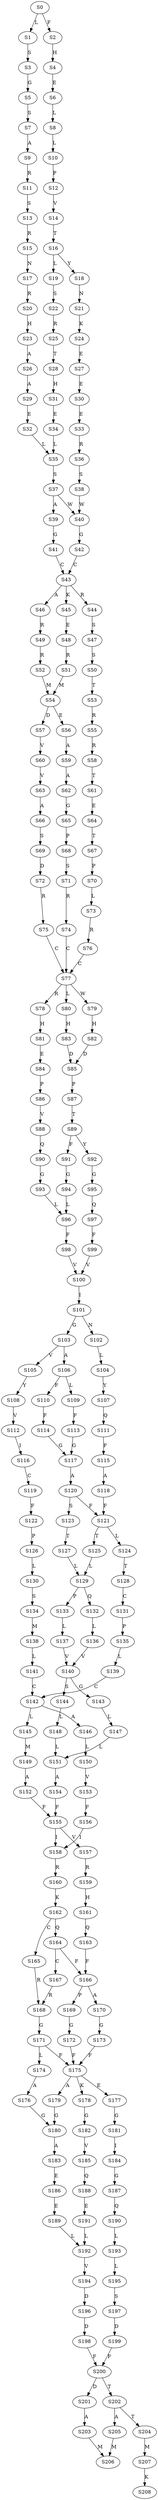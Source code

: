 strict digraph  {
	S0 -> S1 [ label = L ];
	S0 -> S2 [ label = F ];
	S1 -> S3 [ label = S ];
	S2 -> S4 [ label = H ];
	S3 -> S5 [ label = G ];
	S4 -> S6 [ label = E ];
	S5 -> S7 [ label = S ];
	S6 -> S8 [ label = L ];
	S7 -> S9 [ label = A ];
	S8 -> S10 [ label = L ];
	S9 -> S11 [ label = R ];
	S10 -> S12 [ label = P ];
	S11 -> S13 [ label = S ];
	S12 -> S14 [ label = V ];
	S13 -> S15 [ label = R ];
	S14 -> S16 [ label = T ];
	S15 -> S17 [ label = N ];
	S16 -> S18 [ label = Y ];
	S16 -> S19 [ label = L ];
	S17 -> S20 [ label = R ];
	S18 -> S21 [ label = N ];
	S19 -> S22 [ label = S ];
	S20 -> S23 [ label = H ];
	S21 -> S24 [ label = K ];
	S22 -> S25 [ label = R ];
	S23 -> S26 [ label = A ];
	S24 -> S27 [ label = E ];
	S25 -> S28 [ label = T ];
	S26 -> S29 [ label = A ];
	S27 -> S30 [ label = E ];
	S28 -> S31 [ label = H ];
	S29 -> S32 [ label = E ];
	S30 -> S33 [ label = E ];
	S31 -> S34 [ label = E ];
	S32 -> S35 [ label = L ];
	S33 -> S36 [ label = R ];
	S34 -> S35 [ label = L ];
	S35 -> S37 [ label = S ];
	S36 -> S38 [ label = S ];
	S37 -> S39 [ label = A ];
	S37 -> S40 [ label = W ];
	S38 -> S40 [ label = W ];
	S39 -> S41 [ label = G ];
	S40 -> S42 [ label = G ];
	S41 -> S43 [ label = C ];
	S42 -> S43 [ label = C ];
	S43 -> S44 [ label = R ];
	S43 -> S45 [ label = K ];
	S43 -> S46 [ label = A ];
	S44 -> S47 [ label = S ];
	S45 -> S48 [ label = E ];
	S46 -> S49 [ label = R ];
	S47 -> S50 [ label = S ];
	S48 -> S51 [ label = R ];
	S49 -> S52 [ label = R ];
	S50 -> S53 [ label = T ];
	S51 -> S54 [ label = M ];
	S52 -> S54 [ label = M ];
	S53 -> S55 [ label = R ];
	S54 -> S56 [ label = E ];
	S54 -> S57 [ label = D ];
	S55 -> S58 [ label = R ];
	S56 -> S59 [ label = A ];
	S57 -> S60 [ label = V ];
	S58 -> S61 [ label = T ];
	S59 -> S62 [ label = A ];
	S60 -> S63 [ label = V ];
	S61 -> S64 [ label = E ];
	S62 -> S65 [ label = G ];
	S63 -> S66 [ label = A ];
	S64 -> S67 [ label = T ];
	S65 -> S68 [ label = P ];
	S66 -> S69 [ label = S ];
	S67 -> S70 [ label = P ];
	S68 -> S71 [ label = S ];
	S69 -> S72 [ label = D ];
	S70 -> S73 [ label = L ];
	S71 -> S74 [ label = R ];
	S72 -> S75 [ label = R ];
	S73 -> S76 [ label = R ];
	S74 -> S77 [ label = C ];
	S75 -> S77 [ label = C ];
	S76 -> S77 [ label = C ];
	S77 -> S78 [ label = R ];
	S77 -> S79 [ label = W ];
	S77 -> S80 [ label = L ];
	S78 -> S81 [ label = H ];
	S79 -> S82 [ label = H ];
	S80 -> S83 [ label = H ];
	S81 -> S84 [ label = E ];
	S82 -> S85 [ label = D ];
	S83 -> S85 [ label = D ];
	S84 -> S86 [ label = P ];
	S85 -> S87 [ label = P ];
	S86 -> S88 [ label = V ];
	S87 -> S89 [ label = T ];
	S88 -> S90 [ label = Q ];
	S89 -> S91 [ label = F ];
	S89 -> S92 [ label = Y ];
	S90 -> S93 [ label = G ];
	S91 -> S94 [ label = G ];
	S92 -> S95 [ label = G ];
	S93 -> S96 [ label = L ];
	S94 -> S96 [ label = L ];
	S95 -> S97 [ label = Q ];
	S96 -> S98 [ label = F ];
	S97 -> S99 [ label = F ];
	S98 -> S100 [ label = V ];
	S99 -> S100 [ label = V ];
	S100 -> S101 [ label = I ];
	S101 -> S102 [ label = N ];
	S101 -> S103 [ label = G ];
	S102 -> S104 [ label = L ];
	S103 -> S105 [ label = V ];
	S103 -> S106 [ label = A ];
	S104 -> S107 [ label = Y ];
	S105 -> S108 [ label = Y ];
	S106 -> S109 [ label = L ];
	S106 -> S110 [ label = F ];
	S107 -> S111 [ label = Q ];
	S108 -> S112 [ label = V ];
	S109 -> S113 [ label = F ];
	S110 -> S114 [ label = F ];
	S111 -> S115 [ label = F ];
	S112 -> S116 [ label = I ];
	S113 -> S117 [ label = G ];
	S114 -> S117 [ label = G ];
	S115 -> S118 [ label = A ];
	S116 -> S119 [ label = C ];
	S117 -> S120 [ label = A ];
	S118 -> S121 [ label = F ];
	S119 -> S122 [ label = F ];
	S120 -> S121 [ label = F ];
	S120 -> S123 [ label = S ];
	S121 -> S124 [ label = L ];
	S121 -> S125 [ label = T ];
	S122 -> S126 [ label = P ];
	S123 -> S127 [ label = T ];
	S124 -> S128 [ label = T ];
	S125 -> S129 [ label = L ];
	S126 -> S130 [ label = L ];
	S127 -> S129 [ label = L ];
	S128 -> S131 [ label = C ];
	S129 -> S132 [ label = Q ];
	S129 -> S133 [ label = P ];
	S130 -> S134 [ label = S ];
	S131 -> S135 [ label = P ];
	S132 -> S136 [ label = L ];
	S133 -> S137 [ label = L ];
	S134 -> S138 [ label = M ];
	S135 -> S139 [ label = L ];
	S136 -> S140 [ label = V ];
	S137 -> S140 [ label = V ];
	S138 -> S141 [ label = L ];
	S139 -> S142 [ label = C ];
	S140 -> S143 [ label = G ];
	S140 -> S144 [ label = S ];
	S141 -> S142 [ label = C ];
	S142 -> S145 [ label = L ];
	S142 -> S146 [ label = A ];
	S143 -> S147 [ label = L ];
	S144 -> S148 [ label = L ];
	S145 -> S149 [ label = M ];
	S146 -> S150 [ label = L ];
	S147 -> S151 [ label = L ];
	S148 -> S151 [ label = L ];
	S149 -> S152 [ label = A ];
	S150 -> S153 [ label = V ];
	S151 -> S154 [ label = A ];
	S152 -> S155 [ label = F ];
	S153 -> S156 [ label = F ];
	S154 -> S155 [ label = F ];
	S155 -> S157 [ label = V ];
	S155 -> S158 [ label = I ];
	S156 -> S158 [ label = I ];
	S157 -> S159 [ label = R ];
	S158 -> S160 [ label = R ];
	S159 -> S161 [ label = H ];
	S160 -> S162 [ label = K ];
	S161 -> S163 [ label = Q ];
	S162 -> S164 [ label = Q ];
	S162 -> S165 [ label = C ];
	S163 -> S166 [ label = F ];
	S164 -> S166 [ label = F ];
	S164 -> S167 [ label = C ];
	S165 -> S168 [ label = R ];
	S166 -> S169 [ label = P ];
	S166 -> S170 [ label = A ];
	S167 -> S168 [ label = R ];
	S168 -> S171 [ label = G ];
	S169 -> S172 [ label = G ];
	S170 -> S173 [ label = G ];
	S171 -> S174 [ label = L ];
	S171 -> S175 [ label = F ];
	S172 -> S175 [ label = F ];
	S173 -> S175 [ label = F ];
	S174 -> S176 [ label = A ];
	S175 -> S177 [ label = E ];
	S175 -> S178 [ label = K ];
	S175 -> S179 [ label = A ];
	S176 -> S180 [ label = G ];
	S177 -> S181 [ label = G ];
	S178 -> S182 [ label = G ];
	S179 -> S180 [ label = G ];
	S180 -> S183 [ label = A ];
	S181 -> S184 [ label = I ];
	S182 -> S185 [ label = V ];
	S183 -> S186 [ label = E ];
	S184 -> S187 [ label = G ];
	S185 -> S188 [ label = Q ];
	S186 -> S189 [ label = E ];
	S187 -> S190 [ label = Q ];
	S188 -> S191 [ label = E ];
	S189 -> S192 [ label = L ];
	S190 -> S193 [ label = L ];
	S191 -> S192 [ label = L ];
	S192 -> S194 [ label = V ];
	S193 -> S195 [ label = L ];
	S194 -> S196 [ label = D ];
	S195 -> S197 [ label = S ];
	S196 -> S198 [ label = D ];
	S197 -> S199 [ label = D ];
	S198 -> S200 [ label = F ];
	S199 -> S200 [ label = F ];
	S200 -> S201 [ label = D ];
	S200 -> S202 [ label = T ];
	S201 -> S203 [ label = A ];
	S202 -> S204 [ label = T ];
	S202 -> S205 [ label = A ];
	S203 -> S206 [ label = M ];
	S204 -> S207 [ label = M ];
	S205 -> S206 [ label = M ];
	S207 -> S208 [ label = K ];
}
